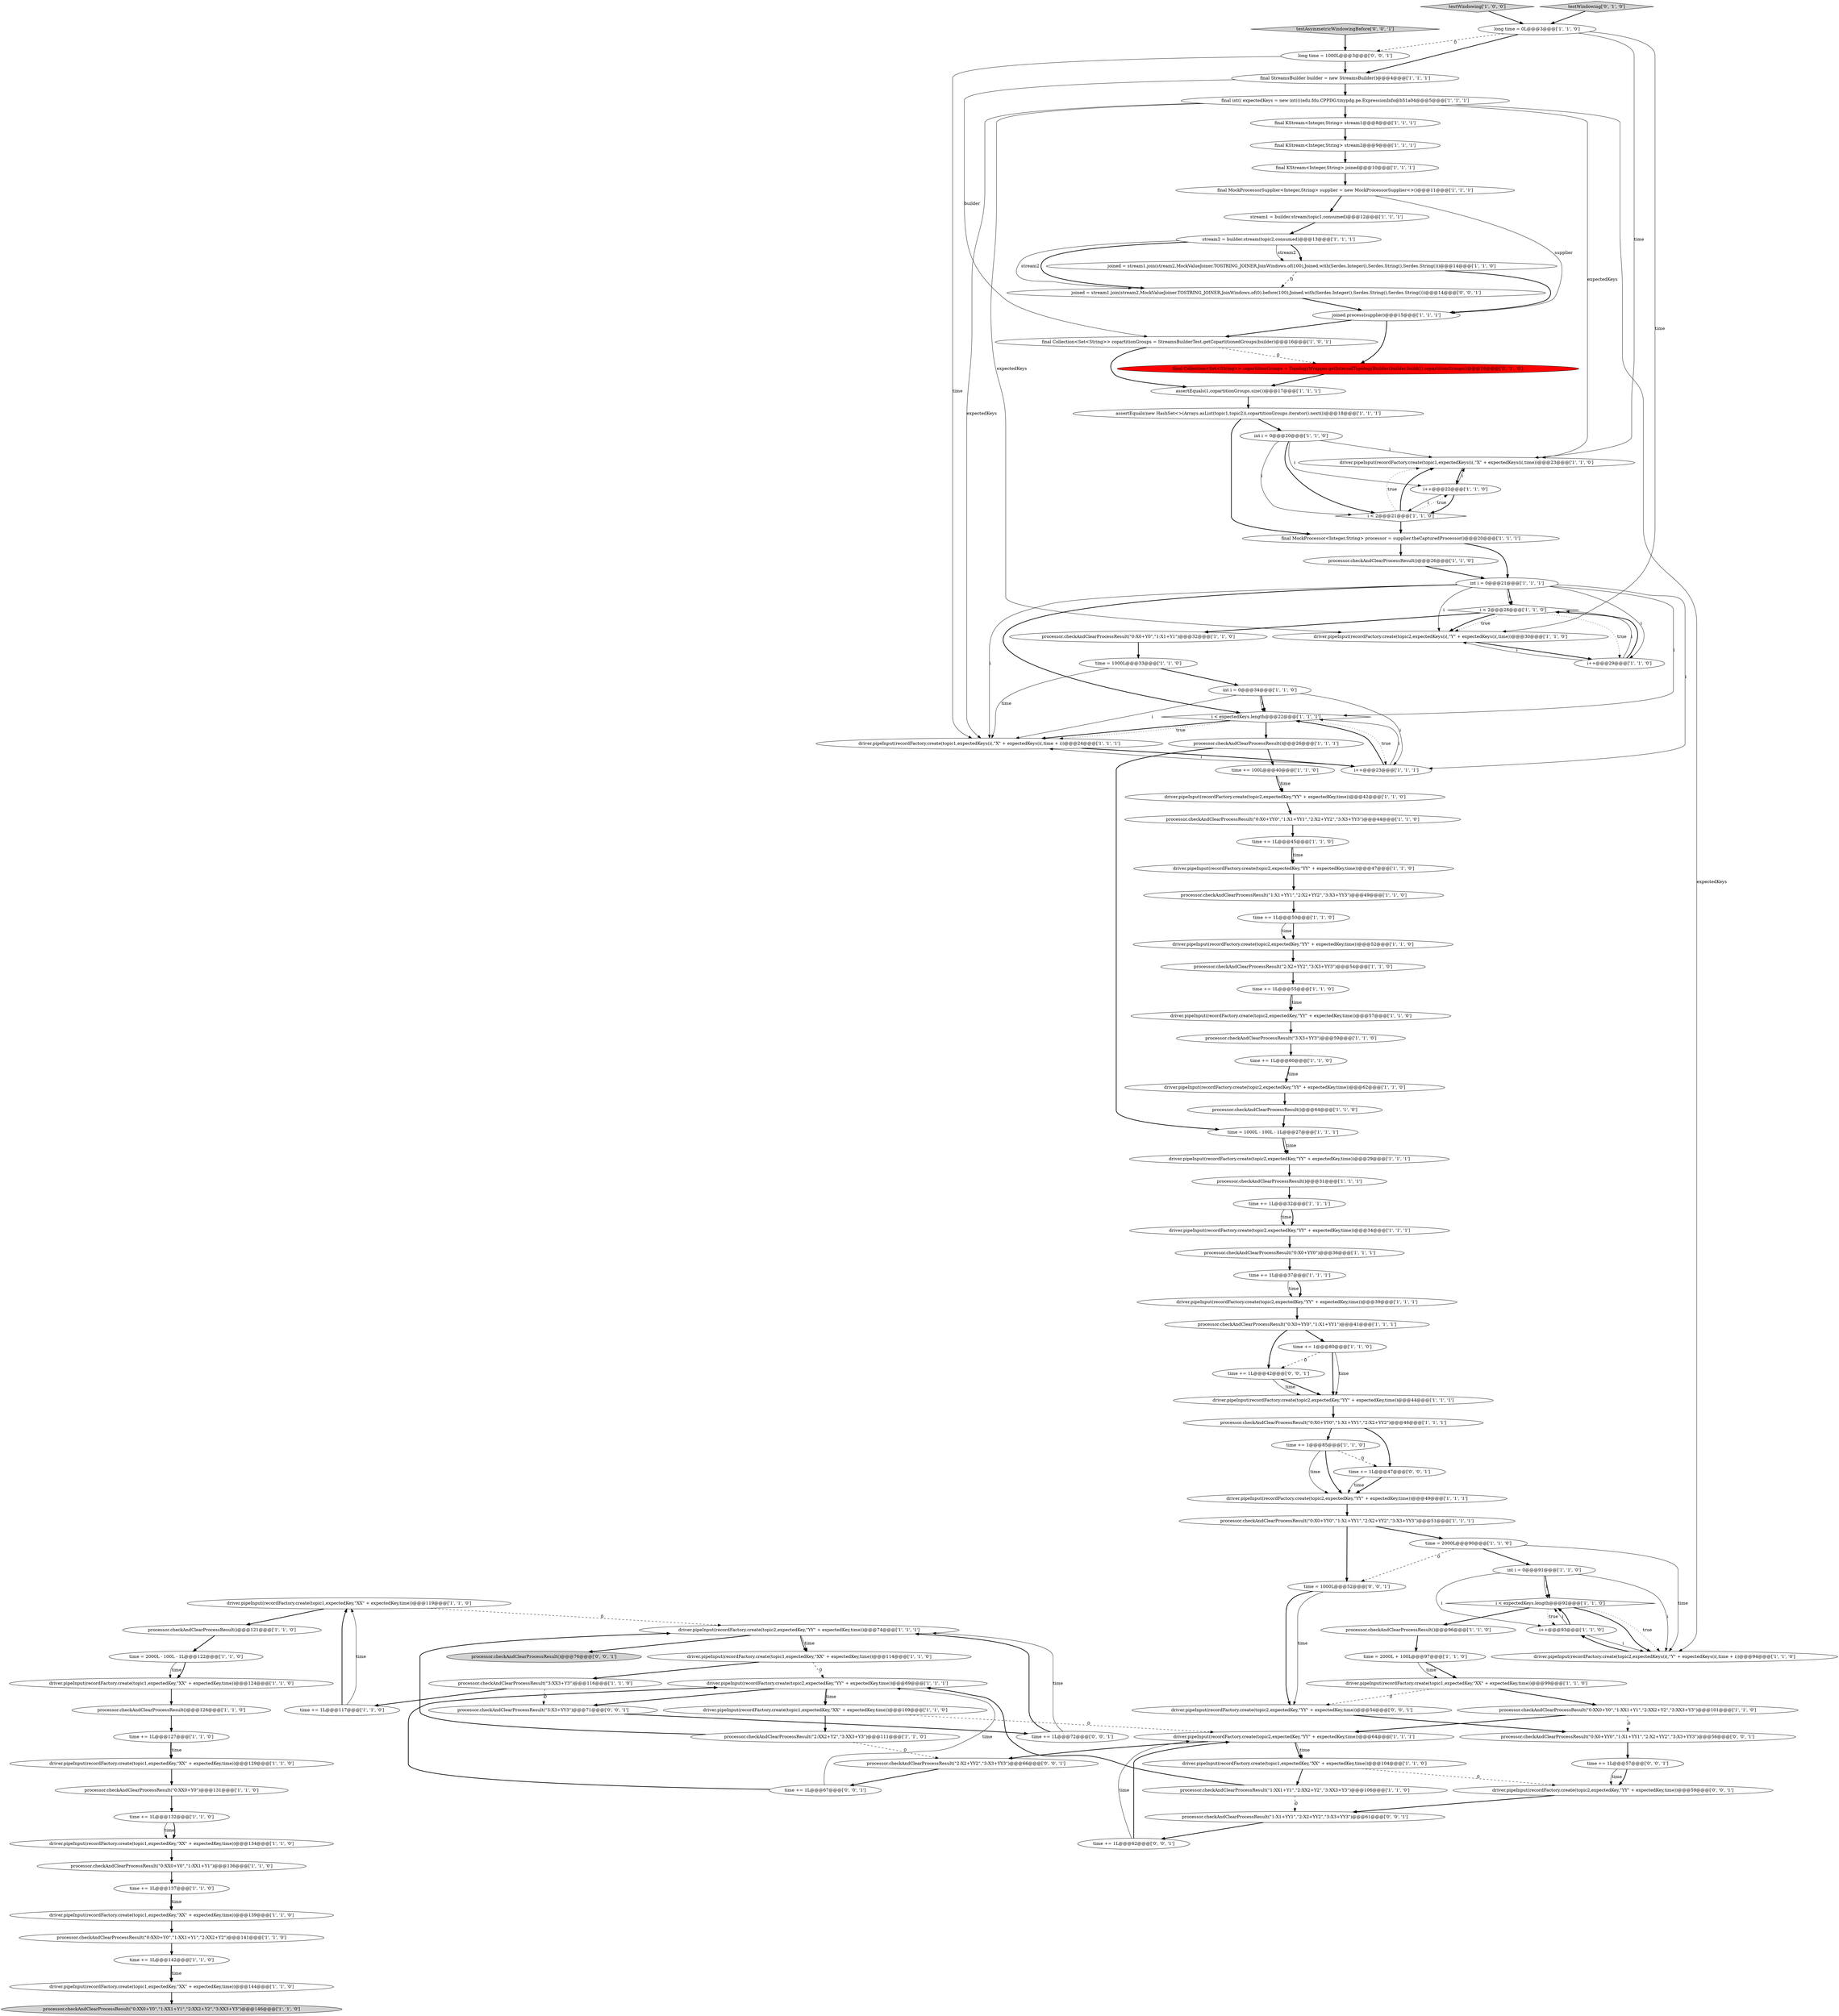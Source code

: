digraph {
6 [style = filled, label = "time += 1L@@@132@@@['1', '1', '0']", fillcolor = white, shape = ellipse image = "AAA0AAABBB1BBB"];
97 [style = filled, label = "time += 1L@@@45@@@['1', '1', '0']", fillcolor = white, shape = ellipse image = "AAA0AAABBB1BBB"];
89 [style = filled, label = "processor.checkAndClearProcessResult(\"1:XX1+Y1\",\"2:XX2+Y2\",\"3:XX3+Y3\")@@@106@@@['1', '1', '0']", fillcolor = white, shape = ellipse image = "AAA0AAABBB1BBB"];
29 [style = filled, label = "time = 1000L@@@33@@@['1', '1', '0']", fillcolor = white, shape = ellipse image = "AAA0AAABBB1BBB"];
37 [style = filled, label = "time += 1L@@@55@@@['1', '1', '0']", fillcolor = white, shape = ellipse image = "AAA0AAABBB1BBB"];
64 [style = filled, label = "processor.checkAndClearProcessResult(\"0:XX0+Y0\",\"1:XX1+Y1\",\"2:XX2+Y2\")@@@141@@@['1', '1', '0']", fillcolor = white, shape = ellipse image = "AAA0AAABBB1BBB"];
18 [style = filled, label = "i < expectedKeys.length@@@22@@@['1', '1', '1']", fillcolor = white, shape = diamond image = "AAA0AAABBB1BBB"];
15 [style = filled, label = "assertEquals(new HashSet<>(Arrays.asList(topic1,topic2)),copartitionGroups.iterator().next())@@@18@@@['1', '1', '1']", fillcolor = white, shape = ellipse image = "AAA0AAABBB1BBB"];
56 [style = filled, label = "driver.pipeInput(recordFactory.create(topic1,expectedKeys(i(,\"X\" + expectedKeys(i(,time))@@@23@@@['1', '1', '0']", fillcolor = white, shape = ellipse image = "AAA0AAABBB1BBB"];
87 [style = filled, label = "driver.pipeInput(recordFactory.create(topic1,expectedKey,\"XX\" + expectedKey,time))@@@104@@@['1', '1', '0']", fillcolor = white, shape = ellipse image = "AAA0AAABBB1BBB"];
5 [style = filled, label = "time += 1L@@@32@@@['1', '1', '1']", fillcolor = white, shape = ellipse image = "AAA0AAABBB1BBB"];
46 [style = filled, label = "driver.pipeInput(recordFactory.create(topic2,expectedKey,\"YY\" + expectedKey,time))@@@29@@@['1', '1', '1']", fillcolor = white, shape = ellipse image = "AAA0AAABBB1BBB"];
60 [style = filled, label = "processor.checkAndClearProcessResult(\"0:XX0+Y0\")@@@131@@@['1', '1', '0']", fillcolor = white, shape = ellipse image = "AAA0AAABBB1BBB"];
71 [style = filled, label = "final KStream<Integer,String> stream1@@@8@@@['1', '1', '1']", fillcolor = white, shape = ellipse image = "AAA0AAABBB1BBB"];
23 [style = filled, label = "processor.checkAndClearProcessResult(\"0:X0+YY0\",\"1:X1+YY1\",\"2:X2+YY2\",\"3:X3+YY3\")@@@44@@@['1', '1', '0']", fillcolor = white, shape = ellipse image = "AAA0AAABBB1BBB"];
39 [style = filled, label = "driver.pipeInput(recordFactory.create(topic1,expectedKey,\"XX\" + expectedKey,time))@@@99@@@['1', '1', '0']", fillcolor = white, shape = ellipse image = "AAA0AAABBB1BBB"];
104 [style = filled, label = "time += 1L@@@72@@@['0', '0', '1']", fillcolor = white, shape = ellipse image = "AAA0AAABBB3BBB"];
35 [style = filled, label = "processor.checkAndClearProcessResult()@@@96@@@['1', '1', '0']", fillcolor = white, shape = ellipse image = "AAA0AAABBB1BBB"];
34 [style = filled, label = "driver.pipeInput(recordFactory.create(topic2,expectedKey,\"YY\" + expectedKey,time))@@@74@@@['1', '1', '1']", fillcolor = white, shape = ellipse image = "AAA0AAABBB1BBB"];
41 [style = filled, label = "processor.checkAndClearProcessResult(\"0:X0+YY0\")@@@36@@@['1', '1', '1']", fillcolor = white, shape = ellipse image = "AAA0AAABBB1BBB"];
85 [style = filled, label = "driver.pipeInput(recordFactory.create(topic2,expectedKey,\"YY\" + expectedKey,time))@@@42@@@['1', '1', '0']", fillcolor = white, shape = ellipse image = "AAA0AAABBB1BBB"];
88 [style = filled, label = "driver.pipeInput(recordFactory.create(topic2,expectedKeys(i(,\"Y\" + expectedKeys(i(,time))@@@30@@@['1', '1', '0']", fillcolor = white, shape = ellipse image = "AAA0AAABBB1BBB"];
83 [style = filled, label = "driver.pipeInput(recordFactory.create(topic2,expectedKey,\"YY\" + expectedKey,time))@@@64@@@['1', '1', '1']", fillcolor = white, shape = ellipse image = "AAA0AAABBB1BBB"];
36 [style = filled, label = "driver.pipeInput(recordFactory.create(topic2,expectedKey,\"YY\" + expectedKey,time))@@@62@@@['1', '1', '0']", fillcolor = white, shape = ellipse image = "AAA0AAABBB1BBB"];
77 [style = filled, label = "time = 1000L - 100L - 1L@@@27@@@['1', '1', '1']", fillcolor = white, shape = ellipse image = "AAA0AAABBB1BBB"];
70 [style = filled, label = "time = 2000L@@@90@@@['1', '1', '0']", fillcolor = white, shape = ellipse image = "AAA0AAABBB1BBB"];
62 [style = filled, label = "time += 1L@@@60@@@['1', '1', '0']", fillcolor = white, shape = ellipse image = "AAA0AAABBB1BBB"];
94 [style = filled, label = "i < 2@@@21@@@['1', '1', '0']", fillcolor = white, shape = diamond image = "AAA0AAABBB1BBB"];
3 [style = filled, label = "processor.checkAndClearProcessResult(\"1:X1+YY1\",\"2:X2+YY2\",\"3:X3+YY3\")@@@49@@@['1', '1', '0']", fillcolor = white, shape = ellipse image = "AAA0AAABBB1BBB"];
105 [style = filled, label = "time += 1L@@@57@@@['0', '0', '1']", fillcolor = white, shape = ellipse image = "AAA0AAABBB3BBB"];
16 [style = filled, label = "time += 1L@@@37@@@['1', '1', '1']", fillcolor = white, shape = ellipse image = "AAA0AAABBB1BBB"];
106 [style = filled, label = "driver.pipeInput(recordFactory.create(topic2,expectedKey,\"YY\" + expectedKey,time))@@@54@@@['0', '0', '1']", fillcolor = white, shape = ellipse image = "AAA0AAABBB3BBB"];
54 [style = filled, label = "final KStream<Integer,String> stream2@@@9@@@['1', '1', '1']", fillcolor = white, shape = ellipse image = "AAA0AAABBB1BBB"];
25 [style = filled, label = "driver.pipeInput(recordFactory.create(topic1,expectedKey,\"XX\" + expectedKey,time))@@@114@@@['1', '1', '0']", fillcolor = white, shape = ellipse image = "AAA0AAABBB1BBB"];
1 [style = filled, label = "driver.pipeInput(recordFactory.create(topic1,expectedKey,\"XX\" + expectedKey,time))@@@124@@@['1', '1', '0']", fillcolor = white, shape = ellipse image = "AAA0AAABBB1BBB"];
80 [style = filled, label = "driver.pipeInput(recordFactory.create(topic1,expectedKey,\"XX\" + expectedKey,time))@@@144@@@['1', '1', '0']", fillcolor = white, shape = ellipse image = "AAA0AAABBB1BBB"];
30 [style = filled, label = "stream1 = builder.stream(topic1,consumed)@@@12@@@['1', '1', '1']", fillcolor = white, shape = ellipse image = "AAA0AAABBB1BBB"];
67 [style = filled, label = "processor.checkAndClearProcessResult()@@@31@@@['1', '1', '1']", fillcolor = white, shape = ellipse image = "AAA0AAABBB1BBB"];
111 [style = filled, label = "time = 1000L@@@52@@@['0', '0', '1']", fillcolor = white, shape = ellipse image = "AAA0AAABBB3BBB"];
43 [style = filled, label = "joined.process(supplier)@@@15@@@['1', '1', '1']", fillcolor = white, shape = ellipse image = "AAA0AAABBB1BBB"];
68 [style = filled, label = "i++@@@93@@@['1', '1', '0']", fillcolor = white, shape = ellipse image = "AAA0AAABBB1BBB"];
72 [style = filled, label = "i++@@@29@@@['1', '1', '0']", fillcolor = white, shape = ellipse image = "AAA0AAABBB1BBB"];
32 [style = filled, label = "final MockProcessorSupplier<Integer,String> supplier = new MockProcessorSupplier<>()@@@11@@@['1', '1', '1']", fillcolor = white, shape = ellipse image = "AAA0AAABBB1BBB"];
98 [style = filled, label = "final Collection<Set<String>> copartitionGroups = TopologyWrapper.getInternalTopologyBuilder(builder.build()).copartitionGroups()@@@16@@@['0', '1', '0']", fillcolor = red, shape = ellipse image = "AAA1AAABBB2BBB"];
69 [style = filled, label = "final Collection<Set<String>> copartitionGroups = StreamsBuilderTest.getCopartitionedGroups(builder)@@@16@@@['1', '0', '1']", fillcolor = white, shape = ellipse image = "AAA0AAABBB1BBB"];
66 [style = filled, label = "driver.pipeInput(recordFactory.create(topic2,expectedKey,\"YY\" + expectedKey,time))@@@57@@@['1', '1', '0']", fillcolor = white, shape = ellipse image = "AAA0AAABBB1BBB"];
14 [style = filled, label = "long time = 0L@@@3@@@['1', '1', '0']", fillcolor = white, shape = ellipse image = "AAA0AAABBB1BBB"];
42 [style = filled, label = "i < expectedKeys.length@@@92@@@['1', '1', '0']", fillcolor = white, shape = diamond image = "AAA0AAABBB1BBB"];
93 [style = filled, label = "processor.checkAndClearProcessResult(\"0:X0+Y0\",\"1:X1+Y1\")@@@32@@@['1', '1', '0']", fillcolor = white, shape = ellipse image = "AAA0AAABBB1BBB"];
107 [style = filled, label = "processor.checkAndClearProcessResult(\"3:X3+YY3\")@@@71@@@['0', '0', '1']", fillcolor = white, shape = ellipse image = "AAA0AAABBB3BBB"];
113 [style = filled, label = "joined = stream1.join(stream2,MockValueJoiner.TOSTRING_JOINER,JoinWindows.of(0).before(100),Joined.with(Serdes.Integer(),Serdes.String(),Serdes.String()))@@@14@@@['0', '0', '1']", fillcolor = white, shape = ellipse image = "AAA0AAABBB3BBB"];
33 [style = filled, label = "processor.checkAndClearProcessResult(\"0:X0+YY0\",\"1:X1+YY1\",\"2:X2+YY2\")@@@46@@@['1', '1', '1']", fillcolor = white, shape = ellipse image = "AAA0AAABBB1BBB"];
53 [style = filled, label = "final MockProcessor<Integer,String> processor = supplier.theCapturedProcessor()@@@20@@@['1', '1', '1']", fillcolor = white, shape = ellipse image = "AAA0AAABBB1BBB"];
59 [style = filled, label = "processor.checkAndClearProcessResult(\"0:XX0+Y0\",\"1:XX1+Y1\")@@@136@@@['1', '1', '0']", fillcolor = white, shape = ellipse image = "AAA0AAABBB1BBB"];
58 [style = filled, label = "driver.pipeInput(recordFactory.create(topic2,expectedKey,\"YY\" + expectedKey,time))@@@69@@@['1', '1', '1']", fillcolor = white, shape = ellipse image = "AAA0AAABBB1BBB"];
38 [style = filled, label = "time = 2000L - 100L - 1L@@@122@@@['1', '1', '0']", fillcolor = white, shape = ellipse image = "AAA0AAABBB1BBB"];
45 [style = filled, label = "driver.pipeInput(recordFactory.create(topic2,expectedKeys(i(,\"Y\" + expectedKeys(i(,time + i))@@@94@@@['1', '1', '0']", fillcolor = white, shape = ellipse image = "AAA0AAABBB1BBB"];
73 [style = filled, label = "time += 1L@@@50@@@['1', '1', '0']", fillcolor = white, shape = ellipse image = "AAA0AAABBB1BBB"];
76 [style = filled, label = "final int(( expectedKeys = new int((((edu.fdu.CPPDG.tinypdg.pe.ExpressionInfo@b51a04@@@5@@@['1', '1', '1']", fillcolor = white, shape = ellipse image = "AAA0AAABBB1BBB"];
100 [style = filled, label = "long time = 1000L@@@3@@@['0', '0', '1']", fillcolor = white, shape = ellipse image = "AAA0AAABBB3BBB"];
0 [style = filled, label = "processor.checkAndClearProcessResult()@@@121@@@['1', '1', '0']", fillcolor = white, shape = ellipse image = "AAA0AAABBB1BBB"];
52 [style = filled, label = "final StreamsBuilder builder = new StreamsBuilder()@@@4@@@['1', '1', '1']", fillcolor = white, shape = ellipse image = "AAA0AAABBB1BBB"];
10 [style = filled, label = "driver.pipeInput(recordFactory.create(topic2,expectedKey,\"YY\" + expectedKey,time))@@@52@@@['1', '1', '0']", fillcolor = white, shape = ellipse image = "AAA0AAABBB1BBB"];
13 [style = filled, label = "time += 1L@@@137@@@['1', '1', '0']", fillcolor = white, shape = ellipse image = "AAA0AAABBB1BBB"];
8 [style = filled, label = "time += 1@@@80@@@['1', '1', '0']", fillcolor = white, shape = ellipse image = "AAA0AAABBB1BBB"];
116 [style = filled, label = "processor.checkAndClearProcessResult(\"2:X2+YY2\",\"3:X3+YY3\")@@@66@@@['0', '0', '1']", fillcolor = white, shape = ellipse image = "AAA0AAABBB3BBB"];
11 [style = filled, label = "processor.checkAndClearProcessResult(\"3:X3+YY3\")@@@59@@@['1', '1', '0']", fillcolor = white, shape = ellipse image = "AAA0AAABBB1BBB"];
57 [style = filled, label = "driver.pipeInput(recordFactory.create(topic2,expectedKey,\"YY\" + expectedKey,time))@@@39@@@['1', '1', '1']", fillcolor = white, shape = ellipse image = "AAA0AAABBB1BBB"];
92 [style = filled, label = "processor.checkAndClearProcessResult(\"0:XX0+Y0\",\"1:XX1+Y1\",\"2:XX2+Y2\",\"3:XX3+Y3\")@@@101@@@['1', '1', '0']", fillcolor = white, shape = ellipse image = "AAA0AAABBB1BBB"];
101 [style = filled, label = "processor.checkAndClearProcessResult()@@@76@@@['0', '0', '1']", fillcolor = lightgray, shape = ellipse image = "AAA0AAABBB3BBB"];
108 [style = filled, label = "time += 1L@@@42@@@['0', '0', '1']", fillcolor = white, shape = ellipse image = "AAA0AAABBB3BBB"];
86 [style = filled, label = "processor.checkAndClearProcessResult()@@@126@@@['1', '1', '0']", fillcolor = white, shape = ellipse image = "AAA0AAABBB1BBB"];
27 [style = filled, label = "driver.pipeInput(recordFactory.create(topic2,expectedKey,\"YY\" + expectedKey,time))@@@47@@@['1', '1', '0']", fillcolor = white, shape = ellipse image = "AAA0AAABBB1BBB"];
95 [style = filled, label = "processor.checkAndClearProcessResult(\"3:XX3+Y3\")@@@116@@@['1', '1', '0']", fillcolor = white, shape = ellipse image = "AAA0AAABBB1BBB"];
112 [style = filled, label = "time += 1L@@@47@@@['0', '0', '1']", fillcolor = white, shape = ellipse image = "AAA0AAABBB3BBB"];
115 [style = filled, label = "processor.checkAndClearProcessResult(\"0:X0+YY0\",\"1:X1+YY1\",\"2:X2+YY2\",\"3:X3+YY3\")@@@56@@@['0', '0', '1']", fillcolor = white, shape = ellipse image = "AAA0AAABBB3BBB"];
114 [style = filled, label = "time += 1L@@@67@@@['0', '0', '1']", fillcolor = white, shape = ellipse image = "AAA0AAABBB3BBB"];
65 [style = filled, label = "processor.checkAndClearProcessResult()@@@26@@@['1', '1', '1']", fillcolor = white, shape = ellipse image = "AAA0AAABBB1BBB"];
28 [style = filled, label = "time += 1@@@85@@@['1', '1', '0']", fillcolor = white, shape = ellipse image = "AAA0AAABBB1BBB"];
61 [style = filled, label = "stream2 = builder.stream(topic2,consumed)@@@13@@@['1', '1', '1']", fillcolor = white, shape = ellipse image = "AAA0AAABBB1BBB"];
110 [style = filled, label = "time += 1L@@@62@@@['0', '0', '1']", fillcolor = white, shape = ellipse image = "AAA0AAABBB3BBB"];
84 [style = filled, label = "testWindowing['1', '0', '0']", fillcolor = lightgray, shape = diamond image = "AAA0AAABBB1BBB"];
75 [style = filled, label = "joined = stream1.join(stream2,MockValueJoiner.TOSTRING_JOINER,JoinWindows.of(100),Joined.with(Serdes.Integer(),Serdes.String(),Serdes.String()))@@@14@@@['1', '1', '0']", fillcolor = white, shape = ellipse image = "AAA0AAABBB1BBB"];
49 [style = filled, label = "time += 100L@@@40@@@['1', '1', '0']", fillcolor = white, shape = ellipse image = "AAA0AAABBB1BBB"];
50 [style = filled, label = "int i = 0@@@91@@@['1', '1', '0']", fillcolor = white, shape = ellipse image = "AAA0AAABBB1BBB"];
17 [style = filled, label = "processor.checkAndClearProcessResult(\"2:X2+YY2\",\"3:X3+YY3\")@@@54@@@['1', '1', '0']", fillcolor = white, shape = ellipse image = "AAA0AAABBB1BBB"];
102 [style = filled, label = "processor.checkAndClearProcessResult(\"1:X1+YY1\",\"2:X2+YY2\",\"3:X3+YY3\")@@@61@@@['0', '0', '1']", fillcolor = white, shape = ellipse image = "AAA0AAABBB3BBB"];
63 [style = filled, label = "i < 2@@@28@@@['1', '1', '0']", fillcolor = white, shape = diamond image = "AAA0AAABBB1BBB"];
103 [style = filled, label = "driver.pipeInput(recordFactory.create(topic2,expectedKey,\"YY\" + expectedKey,time))@@@59@@@['0', '0', '1']", fillcolor = white, shape = ellipse image = "AAA0AAABBB3BBB"];
22 [style = filled, label = "driver.pipeInput(recordFactory.create(topic2,expectedKey,\"YY\" + expectedKey,time))@@@49@@@['1', '1', '1']", fillcolor = white, shape = ellipse image = "AAA0AAABBB1BBB"];
81 [style = filled, label = "int i = 0@@@34@@@['1', '1', '0']", fillcolor = white, shape = ellipse image = "AAA0AAABBB1BBB"];
12 [style = filled, label = "time += 1L@@@117@@@['1', '1', '0']", fillcolor = white, shape = ellipse image = "AAA0AAABBB1BBB"];
19 [style = filled, label = "driver.pipeInput(recordFactory.create(topic1,expectedKey,\"XX\" + expectedKey,time))@@@119@@@['1', '1', '0']", fillcolor = white, shape = ellipse image = "AAA0AAABBB1BBB"];
7 [style = filled, label = "driver.pipeInput(recordFactory.create(topic1,expectedKey,\"XX\" + expectedKey,time))@@@109@@@['1', '1', '0']", fillcolor = white, shape = ellipse image = "AAA0AAABBB1BBB"];
79 [style = filled, label = "driver.pipeInput(recordFactory.create(topic1,expectedKey,\"XX\" + expectedKey,time))@@@134@@@['1', '1', '0']", fillcolor = white, shape = ellipse image = "AAA0AAABBB1BBB"];
47 [style = filled, label = "processor.checkAndClearProcessResult(\"2:XX2+Y2\",\"3:XX3+Y3\")@@@111@@@['1', '1', '0']", fillcolor = white, shape = ellipse image = "AAA0AAABBB1BBB"];
20 [style = filled, label = "final KStream<Integer,String> joined@@@10@@@['1', '1', '1']", fillcolor = white, shape = ellipse image = "AAA0AAABBB1BBB"];
55 [style = filled, label = "driver.pipeInput(recordFactory.create(topic2,expectedKey,\"YY\" + expectedKey,time))@@@34@@@['1', '1', '1']", fillcolor = white, shape = ellipse image = "AAA0AAABBB1BBB"];
26 [style = filled, label = "i++@@@22@@@['1', '1', '0']", fillcolor = white, shape = ellipse image = "AAA0AAABBB1BBB"];
4 [style = filled, label = "time += 1L@@@142@@@['1', '1', '0']", fillcolor = white, shape = ellipse image = "AAA0AAABBB1BBB"];
9 [style = filled, label = "processor.checkAndClearProcessResult()@@@64@@@['1', '1', '0']", fillcolor = white, shape = ellipse image = "AAA0AAABBB1BBB"];
31 [style = filled, label = "processor.checkAndClearProcessResult()@@@26@@@['1', '1', '0']", fillcolor = white, shape = ellipse image = "AAA0AAABBB1BBB"];
96 [style = filled, label = "int i = 0@@@20@@@['1', '1', '0']", fillcolor = white, shape = ellipse image = "AAA0AAABBB1BBB"];
40 [style = filled, label = "driver.pipeInput(recordFactory.create(topic1,expectedKey,\"XX\" + expectedKey,time))@@@139@@@['1', '1', '0']", fillcolor = white, shape = ellipse image = "AAA0AAABBB1BBB"];
99 [style = filled, label = "testWindowing['0', '1', '0']", fillcolor = lightgray, shape = diamond image = "AAA0AAABBB2BBB"];
51 [style = filled, label = "time += 1L@@@127@@@['1', '1', '0']", fillcolor = white, shape = ellipse image = "AAA0AAABBB1BBB"];
82 [style = filled, label = "processor.checkAndClearProcessResult(\"0:XX0+Y0\",\"1:XX1+Y1\",\"2:XX2+Y2\",\"3:XX3+Y3\")@@@146@@@['1', '1', '0']", fillcolor = lightgray, shape = ellipse image = "AAA0AAABBB1BBB"];
90 [style = filled, label = "int i = 0@@@21@@@['1', '1', '1']", fillcolor = white, shape = ellipse image = "AAA0AAABBB1BBB"];
48 [style = filled, label = "processor.checkAndClearProcessResult(\"0:X0+YY0\",\"1:X1+YY1\")@@@41@@@['1', '1', '1']", fillcolor = white, shape = ellipse image = "AAA0AAABBB1BBB"];
109 [style = filled, label = "testAsymmetricWindowingBefore['0', '0', '1']", fillcolor = lightgray, shape = diamond image = "AAA0AAABBB3BBB"];
24 [style = filled, label = "time = 2000L + 100L@@@97@@@['1', '1', '0']", fillcolor = white, shape = ellipse image = "AAA0AAABBB1BBB"];
91 [style = filled, label = "driver.pipeInput(recordFactory.create(topic1,expectedKeys(i(,\"X\" + expectedKeys(i(,time + i))@@@24@@@['1', '1', '1']", fillcolor = white, shape = ellipse image = "AAA0AAABBB1BBB"];
2 [style = filled, label = "i++@@@23@@@['1', '1', '1']", fillcolor = white, shape = ellipse image = "AAA0AAABBB1BBB"];
44 [style = filled, label = "assertEquals(1,copartitionGroups.size())@@@17@@@['1', '1', '1']", fillcolor = white, shape = ellipse image = "AAA0AAABBB1BBB"];
21 [style = filled, label = "processor.checkAndClearProcessResult(\"0:X0+YY0\",\"1:X1+YY1\",\"2:X2+YY2\",\"3:X3+YY3\")@@@51@@@['1', '1', '1']", fillcolor = white, shape = ellipse image = "AAA0AAABBB1BBB"];
78 [style = filled, label = "driver.pipeInput(recordFactory.create(topic1,expectedKey,\"XX\" + expectedKey,time))@@@129@@@['1', '1', '0']", fillcolor = white, shape = ellipse image = "AAA0AAABBB1BBB"];
74 [style = filled, label = "driver.pipeInput(recordFactory.create(topic2,expectedKey,\"YY\" + expectedKey,time))@@@44@@@['1', '1', '1']", fillcolor = white, shape = ellipse image = "AAA0AAABBB1BBB"];
92->115 [style = dashed, label="0"];
5->55 [style = bold, label=""];
116->114 [style = bold, label=""];
114->58 [style = bold, label=""];
9->77 [style = bold, label=""];
78->60 [style = bold, label=""];
42->45 [style = bold, label=""];
51->78 [style = bold, label=""];
3->73 [style = bold, label=""];
44->15 [style = bold, label=""];
24->39 [style = bold, label=""];
10->17 [style = bold, label=""];
72->63 [style = solid, label="i"];
81->2 [style = solid, label="i"];
50->42 [style = solid, label="i"];
105->103 [style = bold, label=""];
76->71 [style = bold, label=""];
76->45 [style = solid, label="expectedKeys"];
32->43 [style = solid, label="supplier"];
25->95 [style = bold, label=""];
86->51 [style = bold, label=""];
21->111 [style = bold, label=""];
107->104 [style = bold, label=""];
81->18 [style = solid, label="i"];
37->66 [style = solid, label="time"];
49->85 [style = solid, label="time"];
111->106 [style = bold, label=""];
108->74 [style = bold, label=""];
14->88 [style = solid, label="time"];
69->98 [style = dashed, label="0"];
52->69 [style = solid, label="builder"];
19->34 [style = dashed, label="0"];
61->75 [style = bold, label=""];
80->82 [style = bold, label=""];
63->88 [style = dotted, label="true"];
90->72 [style = solid, label="i"];
95->107 [style = dashed, label="0"];
63->93 [style = bold, label=""];
83->87 [style = solid, label="time"];
45->68 [style = bold, label=""];
18->91 [style = bold, label=""];
73->10 [style = bold, label=""];
7->83 [style = dashed, label="0"];
60->6 [style = bold, label=""];
47->116 [style = dashed, label="0"];
56->26 [style = bold, label=""];
39->106 [style = dashed, label="0"];
26->94 [style = solid, label="i"];
26->56 [style = solid, label="i"];
47->34 [style = bold, label=""];
39->92 [style = bold, label=""];
96->26 [style = solid, label="i"];
55->41 [style = bold, label=""];
36->9 [style = bold, label=""];
8->108 [style = dashed, label="0"];
4->80 [style = bold, label=""];
50->68 [style = solid, label="i"];
33->28 [style = bold, label=""];
81->91 [style = solid, label="i"];
2->18 [style = bold, label=""];
68->42 [style = solid, label="i"];
114->58 [style = solid, label="time"];
13->40 [style = bold, label=""];
93->29 [style = bold, label=""];
98->44 [style = bold, label=""];
100->91 [style = solid, label="time"];
89->58 [style = bold, label=""];
17->37 [style = bold, label=""];
104->34 [style = bold, label=""];
0->38 [style = bold, label=""];
29->91 [style = solid, label="time"];
108->74 [style = solid, label="time"];
94->26 [style = dotted, label="true"];
112->22 [style = bold, label=""];
73->10 [style = solid, label="time"];
38->1 [style = solid, label="time"];
77->46 [style = solid, label="time"];
87->103 [style = dashed, label="0"];
91->2 [style = bold, label=""];
75->113 [style = dashed, label="0"];
14->56 [style = solid, label="time"];
79->59 [style = bold, label=""];
62->36 [style = solid, label="time"];
8->74 [style = bold, label=""];
49->85 [style = bold, label=""];
76->91 [style = solid, label="expectedKeys"];
110->83 [style = bold, label=""];
14->52 [style = bold, label=""];
43->69 [style = bold, label=""];
96->94 [style = solid, label="i"];
18->65 [style = bold, label=""];
11->62 [style = bold, label=""];
31->90 [style = bold, label=""];
88->72 [style = bold, label=""];
70->45 [style = solid, label="time"];
42->45 [style = dotted, label="true"];
94->53 [style = bold, label=""];
62->36 [style = bold, label=""];
66->11 [style = bold, label=""];
28->22 [style = solid, label="time"];
70->50 [style = bold, label=""];
71->54 [style = bold, label=""];
76->56 [style = solid, label="expectedKeys"];
111->106 [style = solid, label="time"];
90->18 [style = bold, label=""];
23->97 [style = bold, label=""];
14->100 [style = dashed, label="0"];
1->86 [style = bold, label=""];
6->79 [style = solid, label="time"];
50->45 [style = solid, label="i"];
94->56 [style = dotted, label="true"];
96->94 [style = bold, label=""];
15->53 [style = bold, label=""];
65->77 [style = bold, label=""];
32->30 [style = bold, label=""];
2->18 [style = solid, label="i"];
90->63 [style = bold, label=""];
8->74 [style = solid, label="time"];
37->66 [style = bold, label=""];
43->98 [style = bold, label=""];
33->112 [style = bold, label=""];
19->0 [style = bold, label=""];
35->24 [style = bold, label=""];
38->1 [style = bold, label=""];
61->113 [style = bold, label=""];
92->83 [style = bold, label=""];
97->27 [style = solid, label="time"];
110->83 [style = solid, label="time"];
63->88 [style = bold, label=""];
58->7 [style = bold, label=""];
5->55 [style = solid, label="time"];
24->39 [style = solid, label="time"];
72->63 [style = bold, label=""];
46->67 [style = bold, label=""];
50->42 [style = bold, label=""];
100->52 [style = bold, label=""];
68->45 [style = solid, label="i"];
13->40 [style = solid, label="time"];
90->2 [style = solid, label="i"];
99->14 [style = bold, label=""];
6->79 [style = bold, label=""];
105->103 [style = solid, label="time"];
2->91 [style = solid, label="i"];
41->16 [style = bold, label=""];
72->88 [style = solid, label="i"];
81->18 [style = bold, label=""];
64->4 [style = bold, label=""];
85->23 [style = bold, label=""];
113->43 [style = bold, label=""];
58->7 [style = solid, label="time"];
70->111 [style = dashed, label="0"];
12->19 [style = solid, label="time"];
28->22 [style = bold, label=""];
18->2 [style = dotted, label="true"];
25->58 [style = dashed, label="0"];
26->94 [style = bold, label=""];
34->25 [style = bold, label=""];
30->61 [style = bold, label=""];
52->76 [style = bold, label=""];
7->47 [style = bold, label=""];
61->113 [style = solid, label="stream2"];
83->116 [style = bold, label=""];
90->91 [style = solid, label="i"];
27->3 [style = bold, label=""];
53->90 [style = bold, label=""];
48->108 [style = bold, label=""];
22->21 [style = bold, label=""];
40->64 [style = bold, label=""];
20->32 [style = bold, label=""];
76->88 [style = solid, label="expectedKeys"];
54->20 [style = bold, label=""];
106->115 [style = bold, label=""];
84->14 [style = bold, label=""];
103->102 [style = bold, label=""];
48->8 [style = bold, label=""];
34->101 [style = bold, label=""];
53->31 [style = bold, label=""];
69->44 [style = bold, label=""];
77->46 [style = bold, label=""];
21->70 [style = bold, label=""];
28->112 [style = dashed, label="0"];
29->81 [style = bold, label=""];
57->48 [style = bold, label=""];
42->35 [style = bold, label=""];
51->78 [style = solid, label="time"];
90->18 [style = solid, label="i"];
68->42 [style = bold, label=""];
63->72 [style = dotted, label="true"];
96->56 [style = solid, label="i"];
102->110 [style = bold, label=""];
90->88 [style = solid, label="i"];
75->43 [style = bold, label=""];
89->102 [style = dashed, label="0"];
58->107 [style = bold, label=""];
34->25 [style = solid, label="time"];
15->96 [style = bold, label=""];
94->56 [style = bold, label=""];
104->34 [style = solid, label="time"];
4->80 [style = solid, label="time"];
16->57 [style = bold, label=""];
74->33 [style = bold, label=""];
109->100 [style = bold, label=""];
59->13 [style = bold, label=""];
97->27 [style = bold, label=""];
16->57 [style = solid, label="time"];
42->68 [style = dotted, label="true"];
67->5 [style = bold, label=""];
61->75 [style = solid, label="stream2"];
112->22 [style = solid, label="time"];
115->105 [style = bold, label=""];
87->89 [style = bold, label=""];
95->12 [style = bold, label=""];
12->19 [style = bold, label=""];
65->49 [style = bold, label=""];
90->63 [style = solid, label="i"];
83->87 [style = bold, label=""];
18->91 [style = dotted, label="true"];
}

